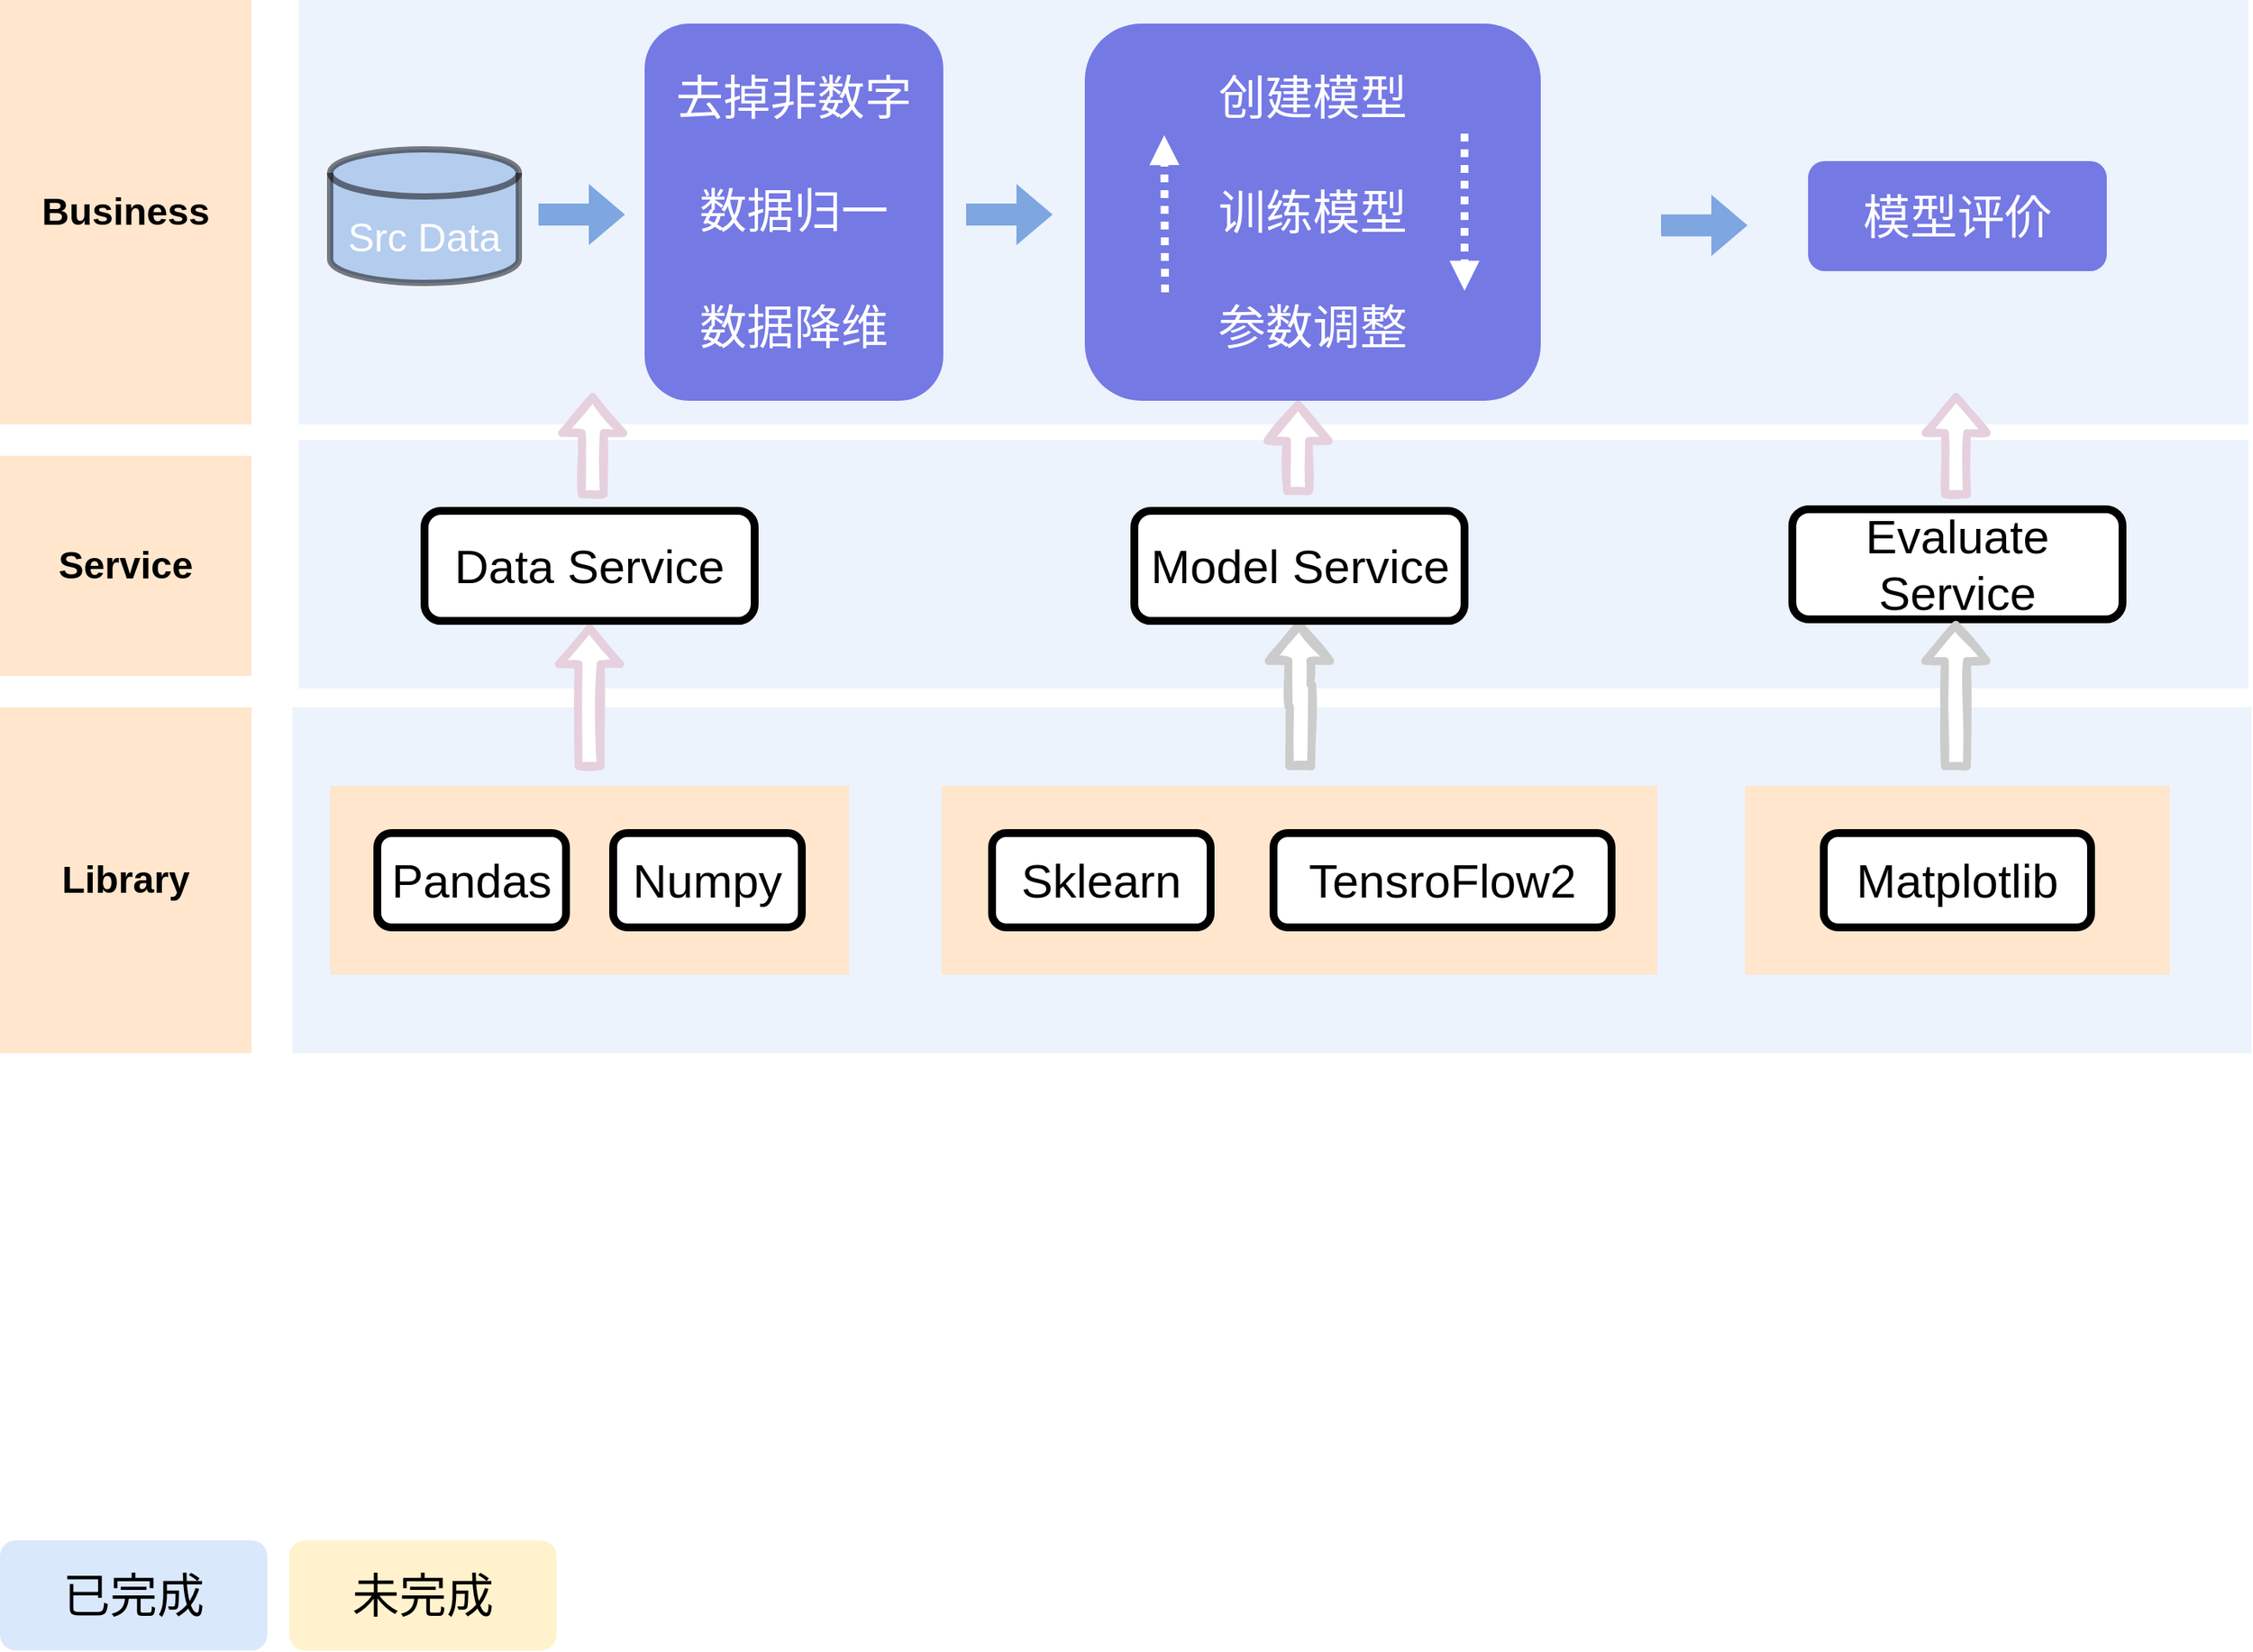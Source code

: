<mxfile version="14.8.5" type="github">
  <diagram id="6I0OCvxSQrVGMHxT2VVA" name="Page-1">
    <mxGraphModel dx="1332" dy="828" grid="1" gridSize="10" guides="1" tooltips="1" connect="1" arrows="1" fold="1" page="1" pageScale="1" pageWidth="850" pageHeight="1100" math="0" shadow="0">
      <root>
        <mxCell id="0" />
        <mxCell id="1" parent="0" />
        <mxCell id="UuottyBdLkwwBKZxrMAS-80" value="" style="whiteSpace=wrap;html=1;strokeWidth=4;fontSize=14;perimeterSpacing=100;opacity=50;shadow=0;rounded=0;sketch=0;glass=0;fillColor=#dae8fc;strokeColor=none;" vertex="1" parent="1">
          <mxGeometry x="190" y="520" width="1240" height="270" as="geometry" />
        </mxCell>
        <mxCell id="UuottyBdLkwwBKZxrMAS-79" value="" style="whiteSpace=wrap;html=1;strokeWidth=4;fontSize=14;perimeterSpacing=100;opacity=50;shadow=0;rounded=0;sketch=0;glass=0;fillColor=#dae8fc;strokeColor=none;" vertex="1" parent="1">
          <mxGeometry x="190" y="800" width="1240" height="158" as="geometry" />
        </mxCell>
        <mxCell id="cl8Z3sEJqAl9VQbPJkPf-4" value="" style="whiteSpace=wrap;html=1;strokeWidth=4;fontSize=14;perimeterSpacing=100;opacity=50;shadow=0;rounded=0;sketch=0;glass=0;fillColor=#dae8fc;strokeColor=none;" parent="1" vertex="1">
          <mxGeometry x="186" y="970" width="1246" height="220" as="geometry" />
        </mxCell>
        <mxCell id="cl8Z3sEJqAl9VQbPJkPf-9" value="&lt;font size=&quot;1&quot;&gt;&lt;b style=&quot;font-size: 24px&quot;&gt;Business&lt;br&gt;&lt;/b&gt;&lt;/font&gt;" style="rounded=0;whiteSpace=wrap;html=1;fillColor=#ffe6cc;strokeColor=none;" parent="1" vertex="1">
          <mxGeometry y="520" width="160" height="270" as="geometry" />
        </mxCell>
        <mxCell id="cl8Z3sEJqAl9VQbPJkPf-10" value="&lt;font size=&quot;1&quot;&gt;&lt;b style=&quot;font-size: 24px&quot;&gt;Service&lt;br&gt;&lt;/b&gt;&lt;/font&gt;" style="rounded=0;whiteSpace=wrap;html=1;fillColor=#ffe6cc;strokeColor=none;" parent="1" vertex="1">
          <mxGeometry y="810" width="160" height="140" as="geometry" />
        </mxCell>
        <mxCell id="cl8Z3sEJqAl9VQbPJkPf-11" value="&lt;span style=&quot;font-size: 24px&quot;&gt;&lt;b&gt;Library&lt;/b&gt;&lt;/span&gt;" style="rounded=0;whiteSpace=wrap;html=1;fillColor=#ffe6cc;strokeColor=none;" parent="1" vertex="1">
          <mxGeometry y="970" width="160" height="220" as="geometry" />
        </mxCell>
        <mxCell id="SUgKmpcVSlwXStwDrYSK-7" value="&lt;font style=&quot;font-size: 30px&quot;&gt;已完成&lt;/font&gt;" style="html=1;whiteSpace=wrap;fillColor=#dae8fc;shape=mxgraph.archimate3.application;appType=proc;archiType=rounded;fontSize=14;strokeColor=none;" parent="1" vertex="1">
          <mxGeometry y="1500" width="170" height="70" as="geometry" />
        </mxCell>
        <mxCell id="SUgKmpcVSlwXStwDrYSK-8" value="&lt;font style=&quot;font-size: 30px&quot;&gt;未完成&lt;/font&gt;" style="html=1;whiteSpace=wrap;fillColor=#fff2cc;shape=mxgraph.archimate3.application;appType=proc;archiType=rounded;fontSize=14;strokeColor=none;" parent="1" vertex="1">
          <mxGeometry x="184" y="1500" width="170" height="70" as="geometry" />
        </mxCell>
        <mxCell id="UuottyBdLkwwBKZxrMAS-35" value="" style="edgeStyle=orthogonalEdgeStyle;rounded=0;sketch=1;orthogonalLoop=1;jettySize=auto;html=1;shadow=0;strokeWidth=5;shape=flexArrow;strokeColor=#E6D0DE;fillColor=#ffffff;" edge="1" parent="1">
          <mxGeometry relative="1" as="geometry">
            <mxPoint x="375" y="1010" as="sourcePoint" />
            <mxPoint x="375" y="917" as="targetPoint" />
            <Array as="points">
              <mxPoint x="375" y="1010" />
              <mxPoint x="375" y="1010" />
            </Array>
          </mxGeometry>
        </mxCell>
        <mxCell id="UuottyBdLkwwBKZxrMAS-6" value="" style="rounded=0;whiteSpace=wrap;html=1;strokeWidth=5;dashed=1;fillColor=#ffe6cc;strokeColor=none;" vertex="1" parent="1">
          <mxGeometry x="210" y="1020" width="330" height="120" as="geometry" />
        </mxCell>
        <mxCell id="UuottyBdLkwwBKZxrMAS-13" value="&lt;font style=&quot;font-size: 30px&quot;&gt;Pandas&lt;/font&gt;" style="rounded=1;whiteSpace=wrap;html=1;strokeWidth=5;" vertex="1" parent="1">
          <mxGeometry x="240" y="1050" width="120" height="60" as="geometry" />
        </mxCell>
        <mxCell id="UuottyBdLkwwBKZxrMAS-14" value="&lt;font style=&quot;font-size: 30px&quot;&gt;Numpy&lt;/font&gt;" style="rounded=1;whiteSpace=wrap;html=1;strokeWidth=5;" vertex="1" parent="1">
          <mxGeometry x="390" y="1050" width="120" height="60" as="geometry" />
        </mxCell>
        <mxCell id="UuottyBdLkwwBKZxrMAS-34" value="" style="edgeStyle=orthogonalEdgeStyle;rounded=0;sketch=1;orthogonalLoop=1;jettySize=auto;html=1;shadow=0;strokeWidth=5;shape=flexArrow;fillColor=#ffffff;gradientColor=#ffffff;gradientDirection=west;strokeColor=#CCCCCC;" edge="1" parent="1" target="UuottyBdLkwwBKZxrMAS-31">
          <mxGeometry relative="1" as="geometry">
            <mxPoint x="827" y="1010" as="sourcePoint" />
          </mxGeometry>
        </mxCell>
        <mxCell id="UuottyBdLkwwBKZxrMAS-19" value="" style="rounded=0;whiteSpace=wrap;html=1;strokeWidth=5;dashed=1;fillColor=#ffe6cc;strokeColor=none;" vertex="1" parent="1">
          <mxGeometry x="599" y="1020" width="455" height="120" as="geometry" />
        </mxCell>
        <mxCell id="UuottyBdLkwwBKZxrMAS-17" value="&lt;font style=&quot;font-size: 30px&quot;&gt;Sklearn&lt;/font&gt;" style="rounded=1;whiteSpace=wrap;html=1;strokeWidth=5;" vertex="1" parent="1">
          <mxGeometry x="631" y="1050" width="139" height="60" as="geometry" />
        </mxCell>
        <mxCell id="UuottyBdLkwwBKZxrMAS-18" value="&lt;span style=&quot;font-size: 30px&quot;&gt;TensroFlow2&lt;/span&gt;" style="rounded=1;whiteSpace=wrap;html=1;strokeWidth=5;" vertex="1" parent="1">
          <mxGeometry x="810" y="1050" width="215" height="60" as="geometry" />
        </mxCell>
        <mxCell id="UuottyBdLkwwBKZxrMAS-21" value="" style="rounded=0;whiteSpace=wrap;html=1;strokeWidth=5;dashed=1;fillColor=#ffe6cc;strokeColor=none;" vertex="1" parent="1">
          <mxGeometry x="1110" y="1020" width="270" height="120" as="geometry" />
        </mxCell>
        <mxCell id="UuottyBdLkwwBKZxrMAS-22" value="&lt;span style=&quot;font-size: 30px&quot;&gt;Matplotlib&lt;/span&gt;" style="rounded=1;whiteSpace=wrap;html=1;strokeWidth=5;" vertex="1" parent="1">
          <mxGeometry x="1160" y="1050" width="170" height="60" as="geometry" />
        </mxCell>
        <mxCell id="UuottyBdLkwwBKZxrMAS-29" value="&lt;span style=&quot;font-size: 30px&quot;&gt;Data Service&lt;/span&gt;" style="rounded=1;whiteSpace=wrap;html=1;strokeWidth=5;" vertex="1" parent="1">
          <mxGeometry x="270" y="845" width="210" height="70" as="geometry" />
        </mxCell>
        <mxCell id="UuottyBdLkwwBKZxrMAS-31" value="&lt;span style=&quot;font-size: 30px&quot;&gt;Model Service&lt;/span&gt;" style="rounded=1;whiteSpace=wrap;html=1;strokeWidth=5;" vertex="1" parent="1">
          <mxGeometry x="721.5" y="845" width="210" height="70" as="geometry" />
        </mxCell>
        <mxCell id="UuottyBdLkwwBKZxrMAS-36" value="&lt;span style=&quot;font-size: 30px&quot;&gt;Evaluate Service&lt;/span&gt;" style="rounded=1;whiteSpace=wrap;html=1;strokeWidth=5;" vertex="1" parent="1">
          <mxGeometry x="1140" y="844" width="210" height="70" as="geometry" />
        </mxCell>
        <mxCell id="UuottyBdLkwwBKZxrMAS-41" value="" style="edgeStyle=orthogonalEdgeStyle;rounded=0;sketch=1;orthogonalLoop=1;jettySize=auto;html=1;shadow=0;strokeWidth=5;shape=flexArrow;fillColor=#ffffff;gradientColor=#ffffff;gradientDirection=west;strokeColor=#CCCCCC;" edge="1" parent="1">
          <mxGeometry relative="1" as="geometry">
            <mxPoint x="1244" y="1010" as="sourcePoint" />
            <mxPoint x="1244" y="915" as="targetPoint" />
          </mxGeometry>
        </mxCell>
        <mxCell id="UuottyBdLkwwBKZxrMAS-42" value="" style="rounded=1;whiteSpace=wrap;html=1;shadow=0;glass=0;sketch=0;strokeWidth=4;opacity=50;strokeColor=none;fillColor=#0000CC;" vertex="1" parent="1">
          <mxGeometry x="410" y="535" width="190" height="240" as="geometry" />
        </mxCell>
        <mxCell id="UuottyBdLkwwBKZxrMAS-43" value="&lt;font style=&quot;font-size: 25px&quot; color=&quot;#ffffff&quot;&gt;Src Data&lt;/font&gt;" style="shape=cylinder3;whiteSpace=wrap;html=1;boundedLbl=1;backgroundOutline=1;size=15;rounded=0;shadow=0;glass=0;sketch=0;strokeWidth=4;opacity=50;fillColor=#7EA6E0;" vertex="1" parent="1">
          <mxGeometry x="210" y="615" width="120" height="85" as="geometry" />
        </mxCell>
        <mxCell id="UuottyBdLkwwBKZxrMAS-49" value="" style="shape=flexArrow;endArrow=classic;html=1;shadow=0;strokeWidth=5;gradientColor=none;strokeColor=none;fillColor=#7EA6E0;" edge="1" parent="1">
          <mxGeometry width="50" height="50" relative="1" as="geometry">
            <mxPoint x="340" y="656.5" as="sourcePoint" />
            <mxPoint x="400" y="656.5" as="targetPoint" />
          </mxGeometry>
        </mxCell>
        <mxCell id="UuottyBdLkwwBKZxrMAS-54" value="&lt;font color=&quot;#ffffff&quot;&gt;&lt;span style=&quot;font-size: 30px&quot;&gt;去掉非数字&lt;/span&gt;&lt;/font&gt;" style="text;html=1;strokeColor=none;fillColor=none;align=center;verticalAlign=middle;whiteSpace=wrap;rounded=0;shadow=0;glass=0;sketch=0;fontColor=#6666FF;opacity=50;" vertex="1" parent="1">
          <mxGeometry x="425" y="572" width="160" height="20" as="geometry" />
        </mxCell>
        <mxCell id="UuottyBdLkwwBKZxrMAS-57" value="&lt;font color=&quot;#ffffff&quot;&gt;&lt;span style=&quot;font-size: 30px&quot;&gt;数据归一&lt;/span&gt;&lt;/font&gt;" style="text;html=1;strokeColor=none;fillColor=none;align=center;verticalAlign=middle;whiteSpace=wrap;rounded=0;shadow=0;glass=0;sketch=0;fontColor=#6666FF;opacity=50;" vertex="1" parent="1">
          <mxGeometry x="425" y="643.5" width="160" height="20" as="geometry" />
        </mxCell>
        <mxCell id="UuottyBdLkwwBKZxrMAS-58" value="&lt;font color=&quot;#ffffff&quot;&gt;&lt;span style=&quot;font-size: 30px&quot;&gt;数据降维&lt;/span&gt;&lt;/font&gt;" style="text;html=1;strokeColor=none;fillColor=none;align=center;verticalAlign=middle;whiteSpace=wrap;rounded=0;shadow=0;glass=0;sketch=0;fontColor=#6666FF;opacity=50;" vertex="1" parent="1">
          <mxGeometry x="425" y="718" width="160" height="20" as="geometry" />
        </mxCell>
        <mxCell id="UuottyBdLkwwBKZxrMAS-60" value="" style="edgeStyle=orthogonalEdgeStyle;rounded=0;sketch=1;orthogonalLoop=1;jettySize=auto;html=1;shadow=0;strokeWidth=5;shape=flexArrow;strokeColor=#E6D0DE;fillColor=#ffffff;" edge="1" parent="1">
          <mxGeometry relative="1" as="geometry">
            <mxPoint x="377" y="837" as="sourcePoint" />
            <mxPoint x="377" y="770" as="targetPoint" />
          </mxGeometry>
        </mxCell>
        <mxCell id="UuottyBdLkwwBKZxrMAS-62" value="" style="shape=flexArrow;endArrow=classic;html=1;shadow=0;strokeWidth=5;gradientColor=none;strokeColor=none;fillColor=#7EA6E0;" edge="1" parent="1">
          <mxGeometry width="50" height="50" relative="1" as="geometry">
            <mxPoint x="612" y="656.5" as="sourcePoint" />
            <mxPoint x="672" y="656.5" as="targetPoint" />
          </mxGeometry>
        </mxCell>
        <mxCell id="UuottyBdLkwwBKZxrMAS-65" value="" style="rounded=1;whiteSpace=wrap;html=1;shadow=0;glass=0;sketch=0;strokeWidth=4;opacity=50;strokeColor=none;fillColor=#0000CC;" vertex="1" parent="1">
          <mxGeometry x="690" y="535" width="290" height="240" as="geometry" />
        </mxCell>
        <mxCell id="UuottyBdLkwwBKZxrMAS-68" value="&lt;font color=&quot;#ffffff&quot;&gt;&lt;span style=&quot;font-size: 30px&quot;&gt;创建模型&lt;/span&gt;&lt;/font&gt;" style="text;html=1;strokeColor=none;fillColor=none;align=center;verticalAlign=middle;whiteSpace=wrap;rounded=0;shadow=0;glass=0;sketch=0;fontColor=#6666FF;opacity=50;" vertex="1" parent="1">
          <mxGeometry x="755" y="572" width="160" height="20" as="geometry" />
        </mxCell>
        <mxCell id="UuottyBdLkwwBKZxrMAS-69" value="&lt;font color=&quot;#ffffff&quot;&gt;&lt;span style=&quot;font-size: 30px&quot;&gt;训练模型&lt;/span&gt;&lt;/font&gt;" style="text;html=1;strokeColor=none;fillColor=none;align=center;verticalAlign=middle;whiteSpace=wrap;rounded=0;shadow=0;glass=0;sketch=0;fontColor=#6666FF;opacity=50;" vertex="1" parent="1">
          <mxGeometry x="755" y="645" width="160" height="20" as="geometry" />
        </mxCell>
        <mxCell id="UuottyBdLkwwBKZxrMAS-70" value="&lt;font color=&quot;#ffffff&quot;&gt;&lt;span style=&quot;font-size: 30px&quot;&gt;参数调整&lt;/span&gt;&lt;/font&gt;" style="text;html=1;strokeColor=none;fillColor=none;align=center;verticalAlign=middle;whiteSpace=wrap;rounded=0;shadow=0;glass=0;sketch=0;fontColor=#6666FF;opacity=50;" vertex="1" parent="1">
          <mxGeometry x="755" y="718" width="160" height="20" as="geometry" />
        </mxCell>
        <mxCell id="UuottyBdLkwwBKZxrMAS-71" value="" style="endArrow=block;html=1;shadow=0;fontColor=#6666FF;strokeWidth=5;fillColor=#7EA6E0;gradientColor=none;endFill=1;strokeColor=#FFFFFF;dashed=1;dashPattern=1 1;" edge="1" parent="1">
          <mxGeometry width="50" height="50" relative="1" as="geometry">
            <mxPoint x="931.5" y="605" as="sourcePoint" />
            <mxPoint x="931.5" y="705" as="targetPoint" />
          </mxGeometry>
        </mxCell>
        <mxCell id="UuottyBdLkwwBKZxrMAS-76" value="" style="endArrow=block;html=1;shadow=0;fontColor=#6666FF;strokeWidth=5;fillColor=#7EA6E0;gradientColor=none;endFill=1;strokeColor=#FFFFFF;dashed=1;dashPattern=1 1;" edge="1" parent="1">
          <mxGeometry width="50" height="50" relative="1" as="geometry">
            <mxPoint x="741" y="706" as="sourcePoint" />
            <mxPoint x="740.5" y="606" as="targetPoint" />
          </mxGeometry>
        </mxCell>
        <mxCell id="UuottyBdLkwwBKZxrMAS-81" value="" style="edgeStyle=orthogonalEdgeStyle;rounded=0;sketch=1;orthogonalLoop=1;jettySize=auto;html=1;shadow=0;strokeWidth=5;shape=flexArrow;strokeColor=#E6D0DE;fillColor=#ffffff;" edge="1" parent="1">
          <mxGeometry relative="1" as="geometry">
            <mxPoint x="825.67" y="835" as="sourcePoint" />
            <mxPoint x="825.67" y="775" as="targetPoint" />
          </mxGeometry>
        </mxCell>
        <mxCell id="UuottyBdLkwwBKZxrMAS-82" value="" style="edgeStyle=orthogonalEdgeStyle;rounded=0;sketch=1;orthogonalLoop=1;jettySize=auto;html=1;shadow=0;strokeWidth=5;shape=flexArrow;strokeColor=#E6D0DE;fillColor=#ffffff;" edge="1" parent="1">
          <mxGeometry relative="1" as="geometry">
            <mxPoint x="1244.17" y="837" as="sourcePoint" />
            <mxPoint x="1244.17" y="770" as="targetPoint" />
          </mxGeometry>
        </mxCell>
        <mxCell id="UuottyBdLkwwBKZxrMAS-84" value="" style="rounded=1;whiteSpace=wrap;html=1;shadow=0;glass=0;sketch=0;strokeWidth=4;opacity=50;strokeColor=none;fillColor=#0000CC;" vertex="1" parent="1">
          <mxGeometry x="1150" y="622.5" width="190" height="70" as="geometry" />
        </mxCell>
        <mxCell id="UuottyBdLkwwBKZxrMAS-85" value="&lt;font color=&quot;#ffffff&quot;&gt;&lt;span style=&quot;font-size: 30px&quot;&gt;模型评价&lt;/span&gt;&lt;/font&gt;" style="text;html=1;strokeColor=none;fillColor=none;align=center;verticalAlign=middle;whiteSpace=wrap;rounded=0;shadow=0;glass=0;sketch=0;fontColor=#6666FF;opacity=50;" vertex="1" parent="1">
          <mxGeometry x="1165" y="647.5" width="160" height="20" as="geometry" />
        </mxCell>
        <mxCell id="UuottyBdLkwwBKZxrMAS-87" value="" style="shape=flexArrow;endArrow=classic;html=1;shadow=0;strokeWidth=5;gradientColor=none;strokeColor=none;fillColor=#7EA6E0;" edge="1" parent="1">
          <mxGeometry width="50" height="50" relative="1" as="geometry">
            <mxPoint x="1054.0" y="663.33" as="sourcePoint" />
            <mxPoint x="1114.0" y="663.33" as="targetPoint" />
          </mxGeometry>
        </mxCell>
      </root>
    </mxGraphModel>
  </diagram>
</mxfile>
